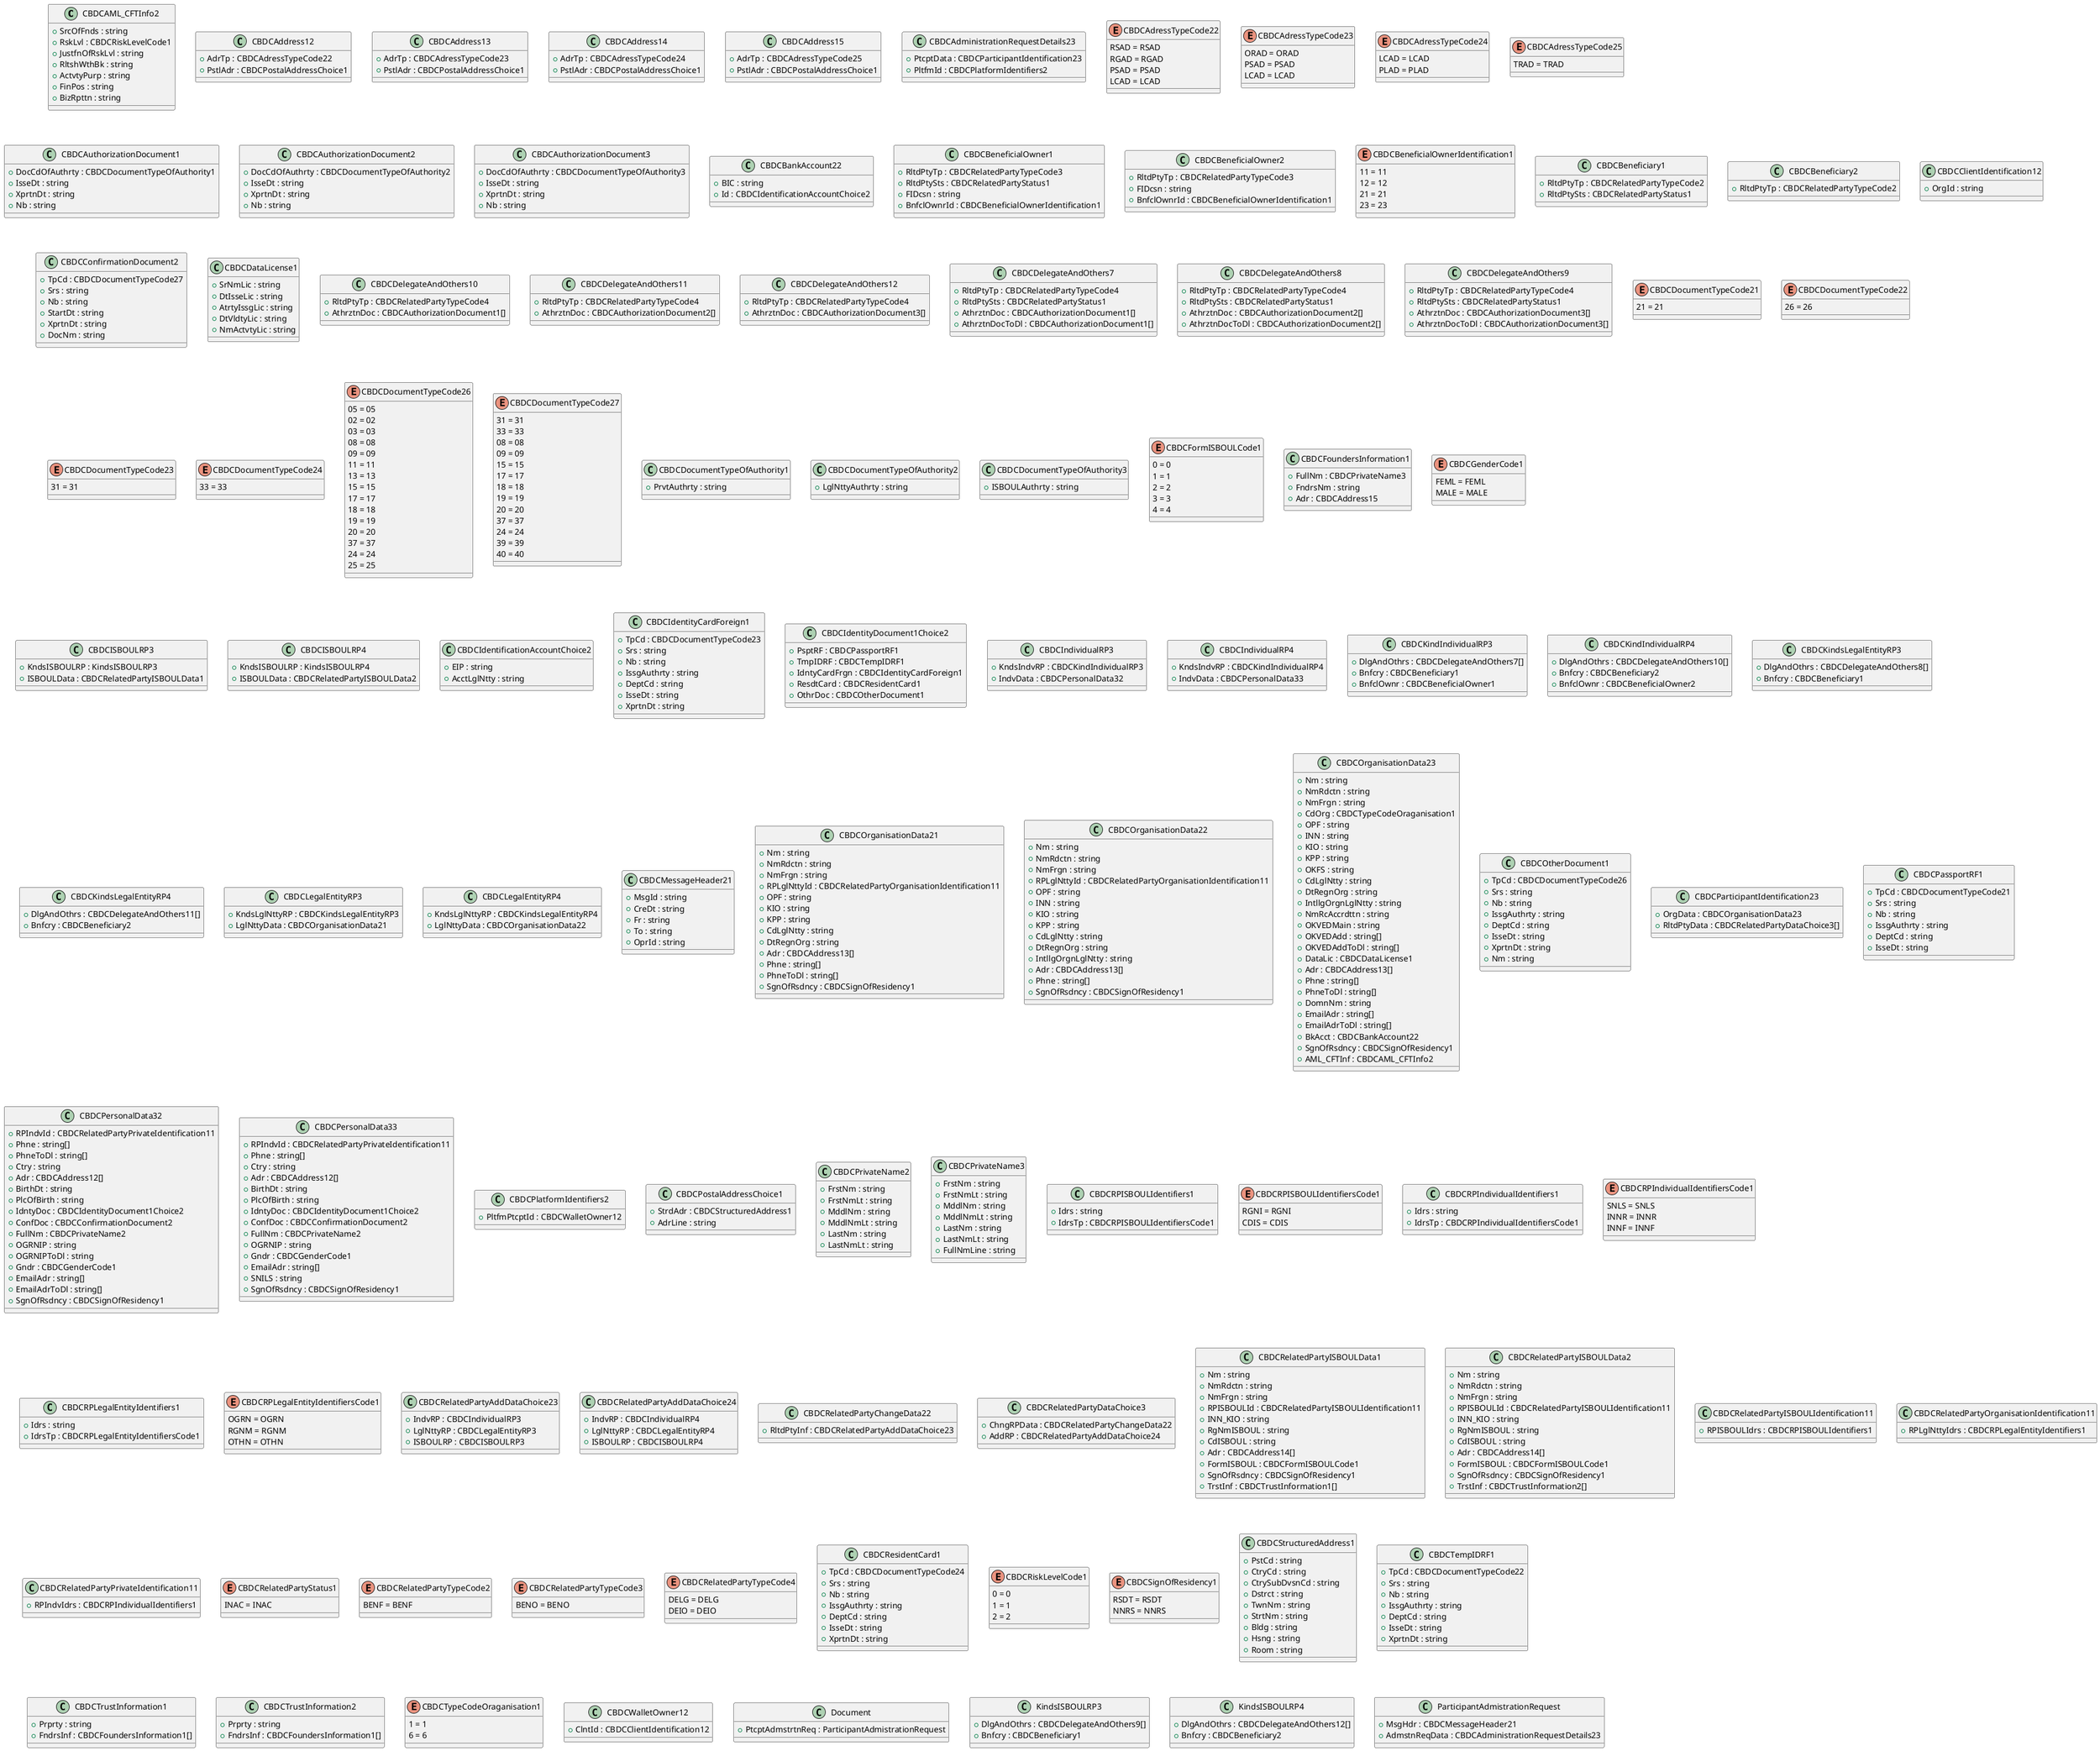 @startuml

class CBDCAML_CFTInfo2 {
    +SrcOfFnds : string
    +RskLvl : CBDCRiskLevelCode1
    +JustfnOfRskLvl : string
    +RltshWthBk : string
    +ActvtyPurp : string
    +FinPos : string
    +BizRpttn : string
}
class CBDCAddress12 {
    +AdrTp : CBDCAdressTypeCode22
    +PstlAdr : CBDCPostalAddressChoice1
}
class CBDCAddress13 {
    +AdrTp : CBDCAdressTypeCode23
    +PstlAdr : CBDCPostalAddressChoice1
}
class CBDCAddress14 {
    +AdrTp : CBDCAdressTypeCode24
    +PstlAdr : CBDCPostalAddressChoice1
}
class CBDCAddress15 {
    +AdrTp : CBDCAdressTypeCode25
    +PstlAdr : CBDCPostalAddressChoice1
}
class CBDCAdministrationRequestDetails23 {
    +PtcptData : CBDCParticipantIdentification23
    +PltfmId : CBDCPlatformIdentifiers2
}
enum CBDCAdressTypeCode22 {
    RSAD = RSAD
    RGAD = RGAD
    PSAD = PSAD
    LCAD = LCAD
}
enum CBDCAdressTypeCode23 {
    ORAD = ORAD
    PSAD = PSAD
    LCAD = LCAD
}
enum CBDCAdressTypeCode24 {
    LCAD = LCAD
    PLAD = PLAD
}
enum CBDCAdressTypeCode25 {
    TRAD = TRAD
}
class CBDCAuthorizationDocument1 {
    +DocCdOfAuthrty : CBDCDocumentTypeOfAuthority1
    +IsseDt : string
    +XprtnDt : string
    +Nb : string
}
class CBDCAuthorizationDocument2 {
    +DocCdOfAuthrty : CBDCDocumentTypeOfAuthority2
    +IsseDt : string
    +XprtnDt : string
    +Nb : string
}
class CBDCAuthorizationDocument3 {
    +DocCdOfAuthrty : CBDCDocumentTypeOfAuthority3
    +IsseDt : string
    +XprtnDt : string
    +Nb : string
}
class CBDCBankAccount22 {
    +BIC : string
    +Id : CBDCIdentificationAccountChoice2
}
class CBDCBeneficialOwner1 {
    +RltdPtyTp : CBDCRelatedPartyTypeCode3
    +RltdPtySts : CBDCRelatedPartyStatus1
    +FIDcsn : string
    +BnfclOwnrId : CBDCBeneficialOwnerIdentification1
}
class CBDCBeneficialOwner2 {
    +RltdPtyTp : CBDCRelatedPartyTypeCode3
    +FIDcsn : string
    +BnfclOwnrId : CBDCBeneficialOwnerIdentification1
}
enum CBDCBeneficialOwnerIdentification1 {
    11 = 11
    12 = 12
    21 = 21
    23 = 23
}
class CBDCBeneficiary1 {
    +RltdPtyTp : CBDCRelatedPartyTypeCode2
    +RltdPtySts : CBDCRelatedPartyStatus1
}
class CBDCBeneficiary2 {
    +RltdPtyTp : CBDCRelatedPartyTypeCode2
}
class CBDCClientIdentification12 {
    +OrgId : string
}
class CBDCConfirmationDocument2 {
    +TpCd : CBDCDocumentTypeCode27
    +Srs : string
    +Nb : string
    +StartDt : string
    +XprtnDt : string
    +DocNm : string
}
class CBDCDataLicense1 {
    +SrNmLic : string
    +DtIsseLic : string
    +AtrtyIssgLic : string
    +DtVldtyLic : string
    +NmActvtyLic : string
}
class CBDCDelegateAndOthers10 {
    +RltdPtyTp : CBDCRelatedPartyTypeCode4
    +AthrztnDoc : CBDCAuthorizationDocument1[]
}
class CBDCDelegateAndOthers11 {
    +RltdPtyTp : CBDCRelatedPartyTypeCode4
    +AthrztnDoc : CBDCAuthorizationDocument2[]
}
class CBDCDelegateAndOthers12 {
    +RltdPtyTp : CBDCRelatedPartyTypeCode4
    +AthrztnDoc : CBDCAuthorizationDocument3[]
}
class CBDCDelegateAndOthers7 {
    +RltdPtyTp : CBDCRelatedPartyTypeCode4
    +RltdPtySts : CBDCRelatedPartyStatus1
    +AthrztnDoc : CBDCAuthorizationDocument1[]
    +AthrztnDocToDl : CBDCAuthorizationDocument1[]
}
class CBDCDelegateAndOthers8 {
    +RltdPtyTp : CBDCRelatedPartyTypeCode4
    +RltdPtySts : CBDCRelatedPartyStatus1
    +AthrztnDoc : CBDCAuthorizationDocument2[]
    +AthrztnDocToDl : CBDCAuthorizationDocument2[]
}
class CBDCDelegateAndOthers9 {
    +RltdPtyTp : CBDCRelatedPartyTypeCode4
    +RltdPtySts : CBDCRelatedPartyStatus1
    +AthrztnDoc : CBDCAuthorizationDocument3[]
    +AthrztnDocToDl : CBDCAuthorizationDocument3[]
}
enum CBDCDocumentTypeCode21 {
    21 = 21
}
enum CBDCDocumentTypeCode22 {
    26 = 26
}
enum CBDCDocumentTypeCode23 {
    31 = 31
}
enum CBDCDocumentTypeCode24 {
    33 = 33
}
enum CBDCDocumentTypeCode26 {
    05 = 05
    02 = 02
    03 = 03
    08 = 08
    09 = 09
    11 = 11
    13 = 13
    15 = 15
    17 = 17
    18 = 18
    19 = 19
    20 = 20
    37 = 37
    24 = 24
    25 = 25
}
enum CBDCDocumentTypeCode27 {
    31 = 31
    33 = 33
    08 = 08
    09 = 09
    15 = 15
    17 = 17
    18 = 18
    19 = 19
    20 = 20
    37 = 37
    24 = 24
    39 = 39
    40 = 40
}
class CBDCDocumentTypeOfAuthority1 {
    +PrvtAuthrty : string
}
class CBDCDocumentTypeOfAuthority2 {
    +LglNttyAuthrty : string
}
class CBDCDocumentTypeOfAuthority3 {
    +ISBOULAuthrty : string
}
enum CBDCFormISBOULCode1 {
    0 = 0
    1 = 1
    2 = 2
    3 = 3
    4 = 4
}
class CBDCFoundersInformation1 {
    +FullNm : CBDCPrivateName3
    +FndrsNm : string
    +Adr : CBDCAddress15
}
enum CBDCGenderCode1 {
    FEML = FEML
    MALE = MALE
}
class CBDCISBOULRP3 {
    +KndsISBOULRP : KindsISBOULRP3
    +ISBOULData : CBDCRelatedPartyISBOULData1
}
class CBDCISBOULRP4 {
    +KndsISBOULRP : KindsISBOULRP4
    +ISBOULData : CBDCRelatedPartyISBOULData2
}
class CBDCIdentificationAccountChoice2 {
    +EIP : string
    +AcctLglNtty : string
}
class CBDCIdentityCardForeign1 {
    +TpCd : CBDCDocumentTypeCode23
    +Srs : string
    +Nb : string
    +IssgAuthrty : string
    +DeptCd : string
    +IsseDt : string
    +XprtnDt : string
}
class CBDCIdentityDocument1Choice2 {
    +PsptRF : CBDCPassportRF1
    +TmpIDRF : CBDCTempIDRF1
    +IdntyCardFrgn : CBDCIdentityCardForeign1
    +ResdtCard : CBDCResidentCard1
    +OthrDoc : CBDCOtherDocument1
}
class CBDCIndividualRP3 {
    +KndsIndvRP : CBDCKindIndividualRP3
    +IndvData : CBDCPersonalData32
}
class CBDCIndividualRP4 {
    +KndsIndvRP : CBDCKindIndividualRP4
    +IndvData : CBDCPersonalData33
}
class CBDCKindIndividualRP3 {
    +DlgAndOthrs : CBDCDelegateAndOthers7[]
    +Bnfcry : CBDCBeneficiary1
    +BnfclOwnr : CBDCBeneficialOwner1
}
class CBDCKindIndividualRP4 {
    +DlgAndOthrs : CBDCDelegateAndOthers10[]
    +Bnfcry : CBDCBeneficiary2
    +BnfclOwnr : CBDCBeneficialOwner2
}
class CBDCKindsLegalEntityRP3 {
    +DlgAndOthrs : CBDCDelegateAndOthers8[]
    +Bnfcry : CBDCBeneficiary1
}
class CBDCKindsLegalEntityRP4 {
    +DlgAndOthrs : CBDCDelegateAndOthers11[]
    +Bnfcry : CBDCBeneficiary2
}
class CBDCLegalEntityRP3 {
    +KndsLglNttyRP : CBDCKindsLegalEntityRP3
    +LglNttyData : CBDCOrganisationData21
}
class CBDCLegalEntityRP4 {
    +KndsLglNttyRP : CBDCKindsLegalEntityRP4
    +LglNttyData : CBDCOrganisationData22
}
class CBDCMessageHeader21 {
    +MsgId : string
    +CreDt : string
    +Fr : string
    +To : string
    +OprId : string
}
class CBDCOrganisationData21 {
    +Nm : string
    +NmRdctn : string
    +NmFrgn : string
    +RPLglNttyId : CBDCRelatedPartyOrganisationIdentification11
    +OPF : string
    +KIO : string
    +KPP : string
    +CdLglNtty : string
    +DtRegnOrg : string
    +Adr : CBDCAddress13[]
    +Phne : string[]
    +PhneToDl : string[]
    +SgnOfRsdncy : CBDCSignOfResidency1
}
class CBDCOrganisationData22 {
    +Nm : string
    +NmRdctn : string
    +NmFrgn : string
    +RPLglNttyId : CBDCRelatedPartyOrganisationIdentification11
    +OPF : string
    +INN : string
    +KIO : string
    +KPP : string
    +CdLglNtty : string
    +DtRegnOrg : string
    +IntllgOrgnLglNtty : string
    +Adr : CBDCAddress13[]
    +Phne : string[]
    +SgnOfRsdncy : CBDCSignOfResidency1
}
class CBDCOrganisationData23 {
    +Nm : string
    +NmRdctn : string
    +NmFrgn : string
    +CdOrg : CBDCTypeCodeOraganisation1
    +OPF : string
    +INN : string
    +KIO : string
    +KPP : string
    +OKFS : string
    +CdLglNtty : string
    +DtRegnOrg : string
    +IntllgOrgnLglNtty : string
    +NmRcAccrdttn : string
    +OKVEDMain : string
    +OKVEDAdd : string[]
    +OKVEDAddToDl : string[]
    +DataLic : CBDCDataLicense1
    +Adr : CBDCAddress13[]
    +Phne : string[]
    +PhneToDl : string[]
    +DomnNm : string
    +EmailAdr : string[]
    +EmailAdrToDl : string[]
    +BkAcct : CBDCBankAccount22
    +SgnOfRsdncy : CBDCSignOfResidency1
    +AML_CFTInf : CBDCAML_CFTInfo2
}
class CBDCOtherDocument1 {
    +TpCd : CBDCDocumentTypeCode26
    +Srs : string
    +Nb : string
    +IssgAuthrty : string
    +DeptCd : string
    +IsseDt : string
    +XprtnDt : string
    +Nm : string
}
class CBDCParticipantIdentification23 {
    +OrgData : CBDCOrganisationData23
    +RltdPtyData : CBDCRelatedPartyDataChoice3[]
}
class CBDCPassportRF1 {
    +TpCd : CBDCDocumentTypeCode21
    +Srs : string
    +Nb : string
    +IssgAuthrty : string
    +DeptCd : string
    +IsseDt : string
}
class CBDCPersonalData32 {
    +RPIndvId : CBDCRelatedPartyPrivateIdentification11
    +Phne : string[]
    +PhneToDl : string[]
    +Ctry : string
    +Adr : CBDCAddress12[]
    +BirthDt : string
    +PlcOfBirth : string
    +IdntyDoc : CBDCIdentityDocument1Choice2
    +ConfDoc : CBDCConfirmationDocument2
    +FullNm : CBDCPrivateName2
    +OGRNIP : string
    +OGRNIPToDl : string
    +Gndr : CBDCGenderCode1
    +EmailAdr : string[]
    +EmailAdrToDl : string[]
    +SgnOfRsdncy : CBDCSignOfResidency1
}
class CBDCPersonalData33 {
    +RPIndvId : CBDCRelatedPartyPrivateIdentification11
    +Phne : string[]
    +Ctry : string
    +Adr : CBDCAddress12[]
    +BirthDt : string
    +PlcOfBirth : string
    +IdntyDoc : CBDCIdentityDocument1Choice2
    +ConfDoc : CBDCConfirmationDocument2
    +FullNm : CBDCPrivateName2
    +OGRNIP : string
    +Gndr : CBDCGenderCode1
    +EmailAdr : string[]
    +SNILS : string
    +SgnOfRsdncy : CBDCSignOfResidency1
}
class CBDCPlatformIdentifiers2 {
    +PltfmPtcptId : CBDCWalletOwner12
}
class CBDCPostalAddressChoice1 {
    +StrdAdr : CBDCStructuredAddress1
    +AdrLine : string
}
class CBDCPrivateName2 {
    +FrstNm : string
    +FrstNmLt : string
    +MddlNm : string
    +MddlNmLt : string
    +LastNm : string
    +LastNmLt : string
}
class CBDCPrivateName3 {
    +FrstNm : string
    +FrstNmLt : string
    +MddlNm : string
    +MddlNmLt : string
    +LastNm : string
    +LastNmLt : string
    +FullNmLine : string
}
class CBDCRPISBOULIdentifiers1 {
    +Idrs : string
    +IdrsTp : CBDCRPISBOULIdentifiersCode1
}
enum CBDCRPISBOULIdentifiersCode1 {
    RGNI = RGNI
    CDIS = CDIS
}
class CBDCRPIndividualIdentifiers1 {
    +Idrs : string
    +IdrsTp : CBDCRPIndividualIdentifiersCode1
}
enum CBDCRPIndividualIdentifiersCode1 {
    SNLS = SNLS
    INNR = INNR
    INNF = INNF
}
class CBDCRPLegalEntityIdentifiers1 {
    +Idrs : string
    +IdrsTp : CBDCRPLegalEntityIdentifiersCode1
}
enum CBDCRPLegalEntityIdentifiersCode1 {
    OGRN = OGRN
    RGNM = RGNM
    OTHN = OTHN
}
class CBDCRelatedPartyAddDataChoice23 {
    +IndvRP : CBDCIndividualRP3
    +LglNttyRP : CBDCLegalEntityRP3
    +ISBOULRP : CBDCISBOULRP3
}
class CBDCRelatedPartyAddDataChoice24 {
    +IndvRP : CBDCIndividualRP4
    +LglNttyRP : CBDCLegalEntityRP4
    +ISBOULRP : CBDCISBOULRP4
}
class CBDCRelatedPartyChangeData22 {
    +RltdPtyInf : CBDCRelatedPartyAddDataChoice23
}
class CBDCRelatedPartyDataChoice3 {
    +ChngRPData : CBDCRelatedPartyChangeData22
    +AddRP : CBDCRelatedPartyAddDataChoice24
}
class CBDCRelatedPartyISBOULData1 {
    +Nm : string
    +NmRdctn : string
    +NmFrgn : string
    +RPISBOULId : CBDCRelatedPartyISBOULIdentification11
    +INN_KIO : string
    +RgNmISBOUL : string
    +CdISBOUL : string
    +Adr : CBDCAddress14[]
    +FormISBOUL : CBDCFormISBOULCode1
    +SgnOfRsdncy : CBDCSignOfResidency1
    +TrstInf : CBDCTrustInformation1[]
}
class CBDCRelatedPartyISBOULData2 {
    +Nm : string
    +NmRdctn : string
    +NmFrgn : string
    +RPISBOULId : CBDCRelatedPartyISBOULIdentification11
    +INN_KIO : string
    +RgNmISBOUL : string
    +CdISBOUL : string
    +Adr : CBDCAddress14[]
    +FormISBOUL : CBDCFormISBOULCode1
    +SgnOfRsdncy : CBDCSignOfResidency1
    +TrstInf : CBDCTrustInformation2[]
}
class CBDCRelatedPartyISBOULIdentification11 {
    +RPISBOULIdrs : CBDCRPISBOULIdentifiers1
}
class CBDCRelatedPartyOrganisationIdentification11 {
    +RPLglNttyIdrs : CBDCRPLegalEntityIdentifiers1
}
class CBDCRelatedPartyPrivateIdentification11 {
    +RPIndvIdrs : CBDCRPIndividualIdentifiers1
}
enum CBDCRelatedPartyStatus1 {
    INAC = INAC
}
enum CBDCRelatedPartyTypeCode2 {
    BENF = BENF
}
enum CBDCRelatedPartyTypeCode3 {
    BENO = BENO
}
enum CBDCRelatedPartyTypeCode4 {
    DELG = DELG
    DEIO = DEIO
}
class CBDCResidentCard1 {
    +TpCd : CBDCDocumentTypeCode24
    +Srs : string
    +Nb : string
    +IssgAuthrty : string
    +DeptCd : string
    +IsseDt : string
    +XprtnDt : string
}
enum CBDCRiskLevelCode1 {
    0 = 0
    1 = 1
    2 = 2
}
enum CBDCSignOfResidency1 {
    RSDT = RSDT
    NNRS = NNRS
}
class CBDCStructuredAddress1 {
    +PstCd : string
    +CtryCd : string
    +CtrySubDvsnCd : string
    +Dstrct : string
    +TwnNm : string
    +StrtNm : string
    +Bldg : string
    +Hsng : string
    +Room : string
}
class CBDCTempIDRF1 {
    +TpCd : CBDCDocumentTypeCode22
    +Srs : string
    +Nb : string
    +IssgAuthrty : string
    +DeptCd : string
    +IsseDt : string
    +XprtnDt : string
}
class CBDCTrustInformation1 {
    +Prprty : string
    +FndrsInf : CBDCFoundersInformation1[]
}
class CBDCTrustInformation2 {
    +Prprty : string
    +FndrsInf : CBDCFoundersInformation1[]
}
enum CBDCTypeCodeOraganisation1 {
    1 = 1
    6 = 6
}
class CBDCWalletOwner12 {
    +ClntId : CBDCClientIdentification12
}
class Document {
    +PtcptAdmstrtnReq : ParticipantAdmistrationRequest
}
class KindsISBOULRP3 {
    +DlgAndOthrs : CBDCDelegateAndOthers9[]
    +Bnfcry : CBDCBeneficiary1
}
class KindsISBOULRP4 {
    +DlgAndOthrs : CBDCDelegateAndOthers12[]
    +Bnfcry : CBDCBeneficiary2
}
class ParticipantAdmistrationRequest {
    +MsgHdr : CBDCMessageHeader21
    +AdmstnReqData : CBDCAdministrationRequestDetails23
}

@enduml
